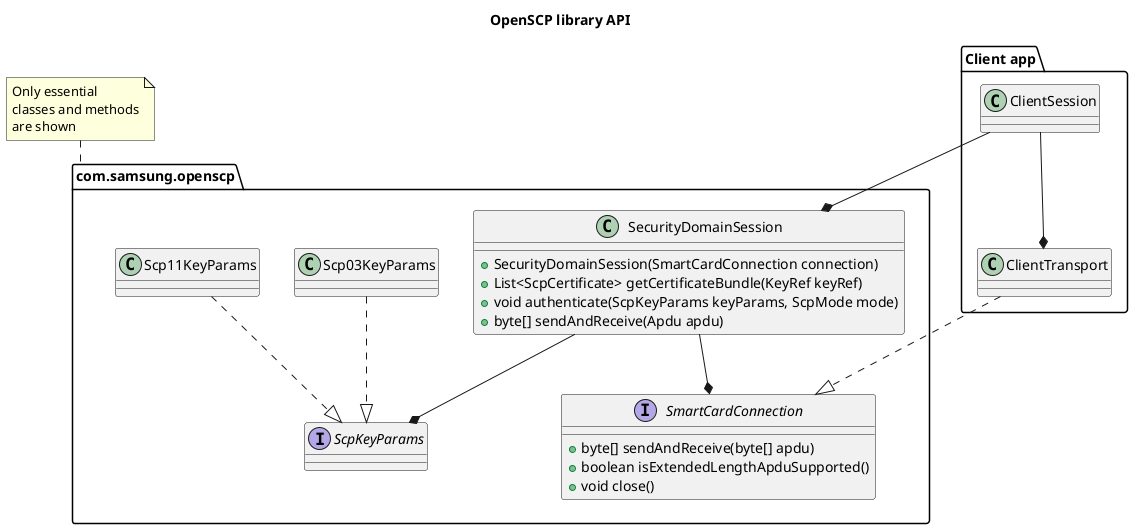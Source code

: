 @startuml

set separator none

title OpenSCP library API

package com.samsung.openscp as openscp {
    class SecurityDomainSession {
        + SecurityDomainSession(SmartCardConnection connection)
        + List<ScpCertificate> getCertificateBundle(KeyRef keyRef)
        + void authenticate(ScpKeyParams keyParams, ScpMode mode)
        + byte[] sendAndReceive(Apdu apdu)
    }

    interface SmartCardConnection {
        + byte[] sendAndReceive(byte[] apdu)
        + boolean isExtendedLengthApduSupported()
        + void close()
    }

    interface ScpKeyParams
    class Scp03KeyParams
    class Scp11KeyParams

    SecurityDomainSession --* SmartCardConnection
    SecurityDomainSession --* ScpKeyParams
    Scp03KeyParams ..|> ScpKeyParams
    Scp11KeyParams ..|> ScpKeyParams
}

package "Client app" {
    class ClientSession
    class ClientTransport

    ClientSession --* ClientTransport
}

ClientSession --* SecurityDomainSession
ClientTransport ..|> SmartCardConnection

note top of openscp: Only essential\nclasses and methods\nare shown

@enduml